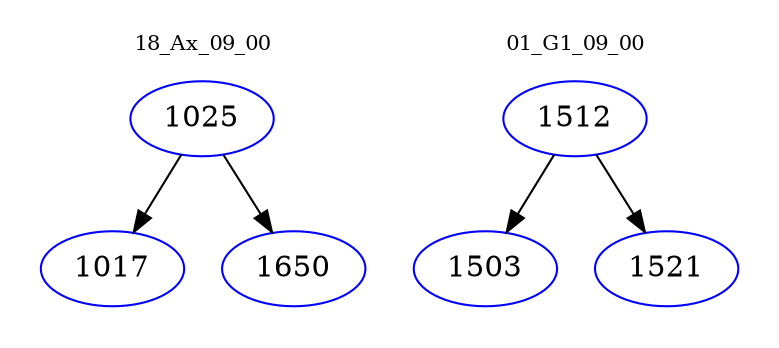 digraph{
subgraph cluster_0 {
color = white
label = "18_Ax_09_00";
fontsize=10;
T0_1025 [label="1025", color="blue"]
T0_1025 -> T0_1017 [color="black"]
T0_1017 [label="1017", color="blue"]
T0_1025 -> T0_1650 [color="black"]
T0_1650 [label="1650", color="blue"]
}
subgraph cluster_1 {
color = white
label = "01_G1_09_00";
fontsize=10;
T1_1512 [label="1512", color="blue"]
T1_1512 -> T1_1503 [color="black"]
T1_1503 [label="1503", color="blue"]
T1_1512 -> T1_1521 [color="black"]
T1_1521 [label="1521", color="blue"]
}
}
